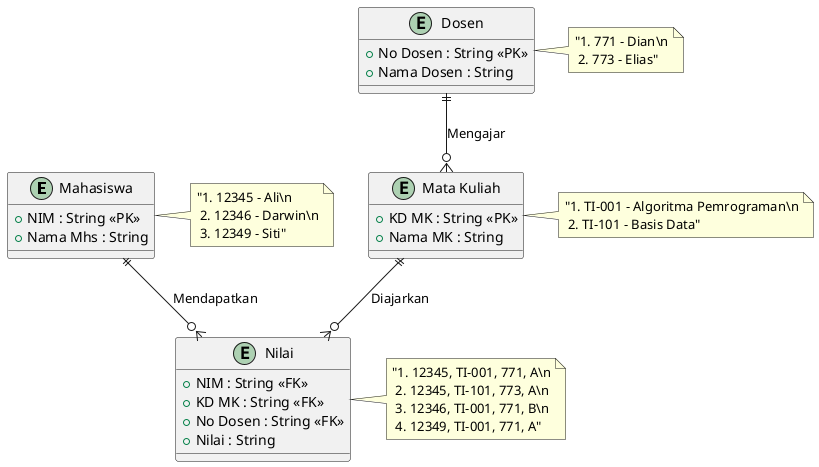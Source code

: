 @startuml

skinparam entity {
    BackgroundColor #F9F9F9
    BorderColor #005DAA
}

entity "Mahasiswa" as Mahasiswa {
    + NIM : String <<PK>>
    + Nama Mhs : String
}

entity "Mata Kuliah" as MataKuliah {
    + KD MK : String <<PK>>
    + Nama MK : String
}

entity "Dosen" as Dosen {
    + No Dosen : String <<PK>>
    + Nama Dosen : String
}

entity "Nilai" as Nilai {
    + NIM : String <<FK>>
    + KD MK : String <<FK>>
    + No Dosen : String <<FK>>
    + Nilai : String
}

' Define relationships with arrows and labels
Mahasiswa ||--o{ Nilai : "Mendapatkan"
MataKuliah ||--o{ Nilai : "Diajarkan"
Dosen ||--o{ MataKuliah : "Mengajar"

' Data entitas untuk Mahasiswa
note right of Mahasiswa
  "1. 12345 - Ali\n
   2. 12346 - Darwin\n
   3. 12349 - Siti"
end note

' Data entitas untuk Mata Kuliah
note right of MataKuliah
  "1. TI-001 - Algoritma Pemrograman\n
   2. TI-101 - Basis Data"
end note

' Data entitas untuk Dosen
note right of Dosen
  "1. 771 - Dian\n
   2. 773 - Elias"
end note

' Data entitas untuk Nilai
note right of Nilai
  "1. 12345, TI-001, 771, A\n
   2. 12345, TI-101, 773, A\n
   3. 12346, TI-001, 771, B\n
   4. 12349, TI-001, 771, A"
end note

@enduml
